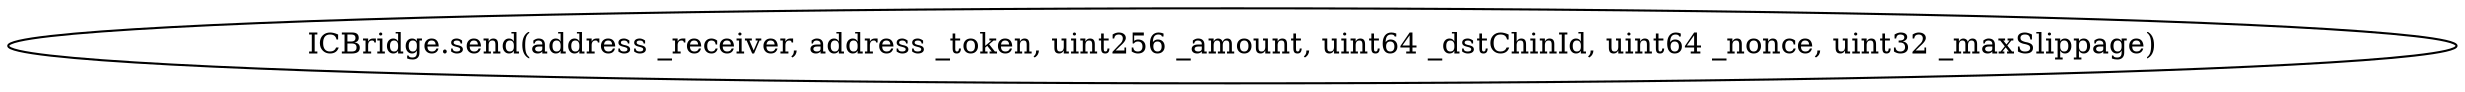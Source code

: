 digraph "" {
	graph [bb="0,0,991.33,36"];
	node [label="\N"];
	"ICBridge.send(address _receiver, address _token, uint256 _amount, uint64 _dstChinId, uint64 _nonce, uint32 _maxSlippage)"	 [height=0.5,
		pos="495.67,18",
		width=13.769];
}
